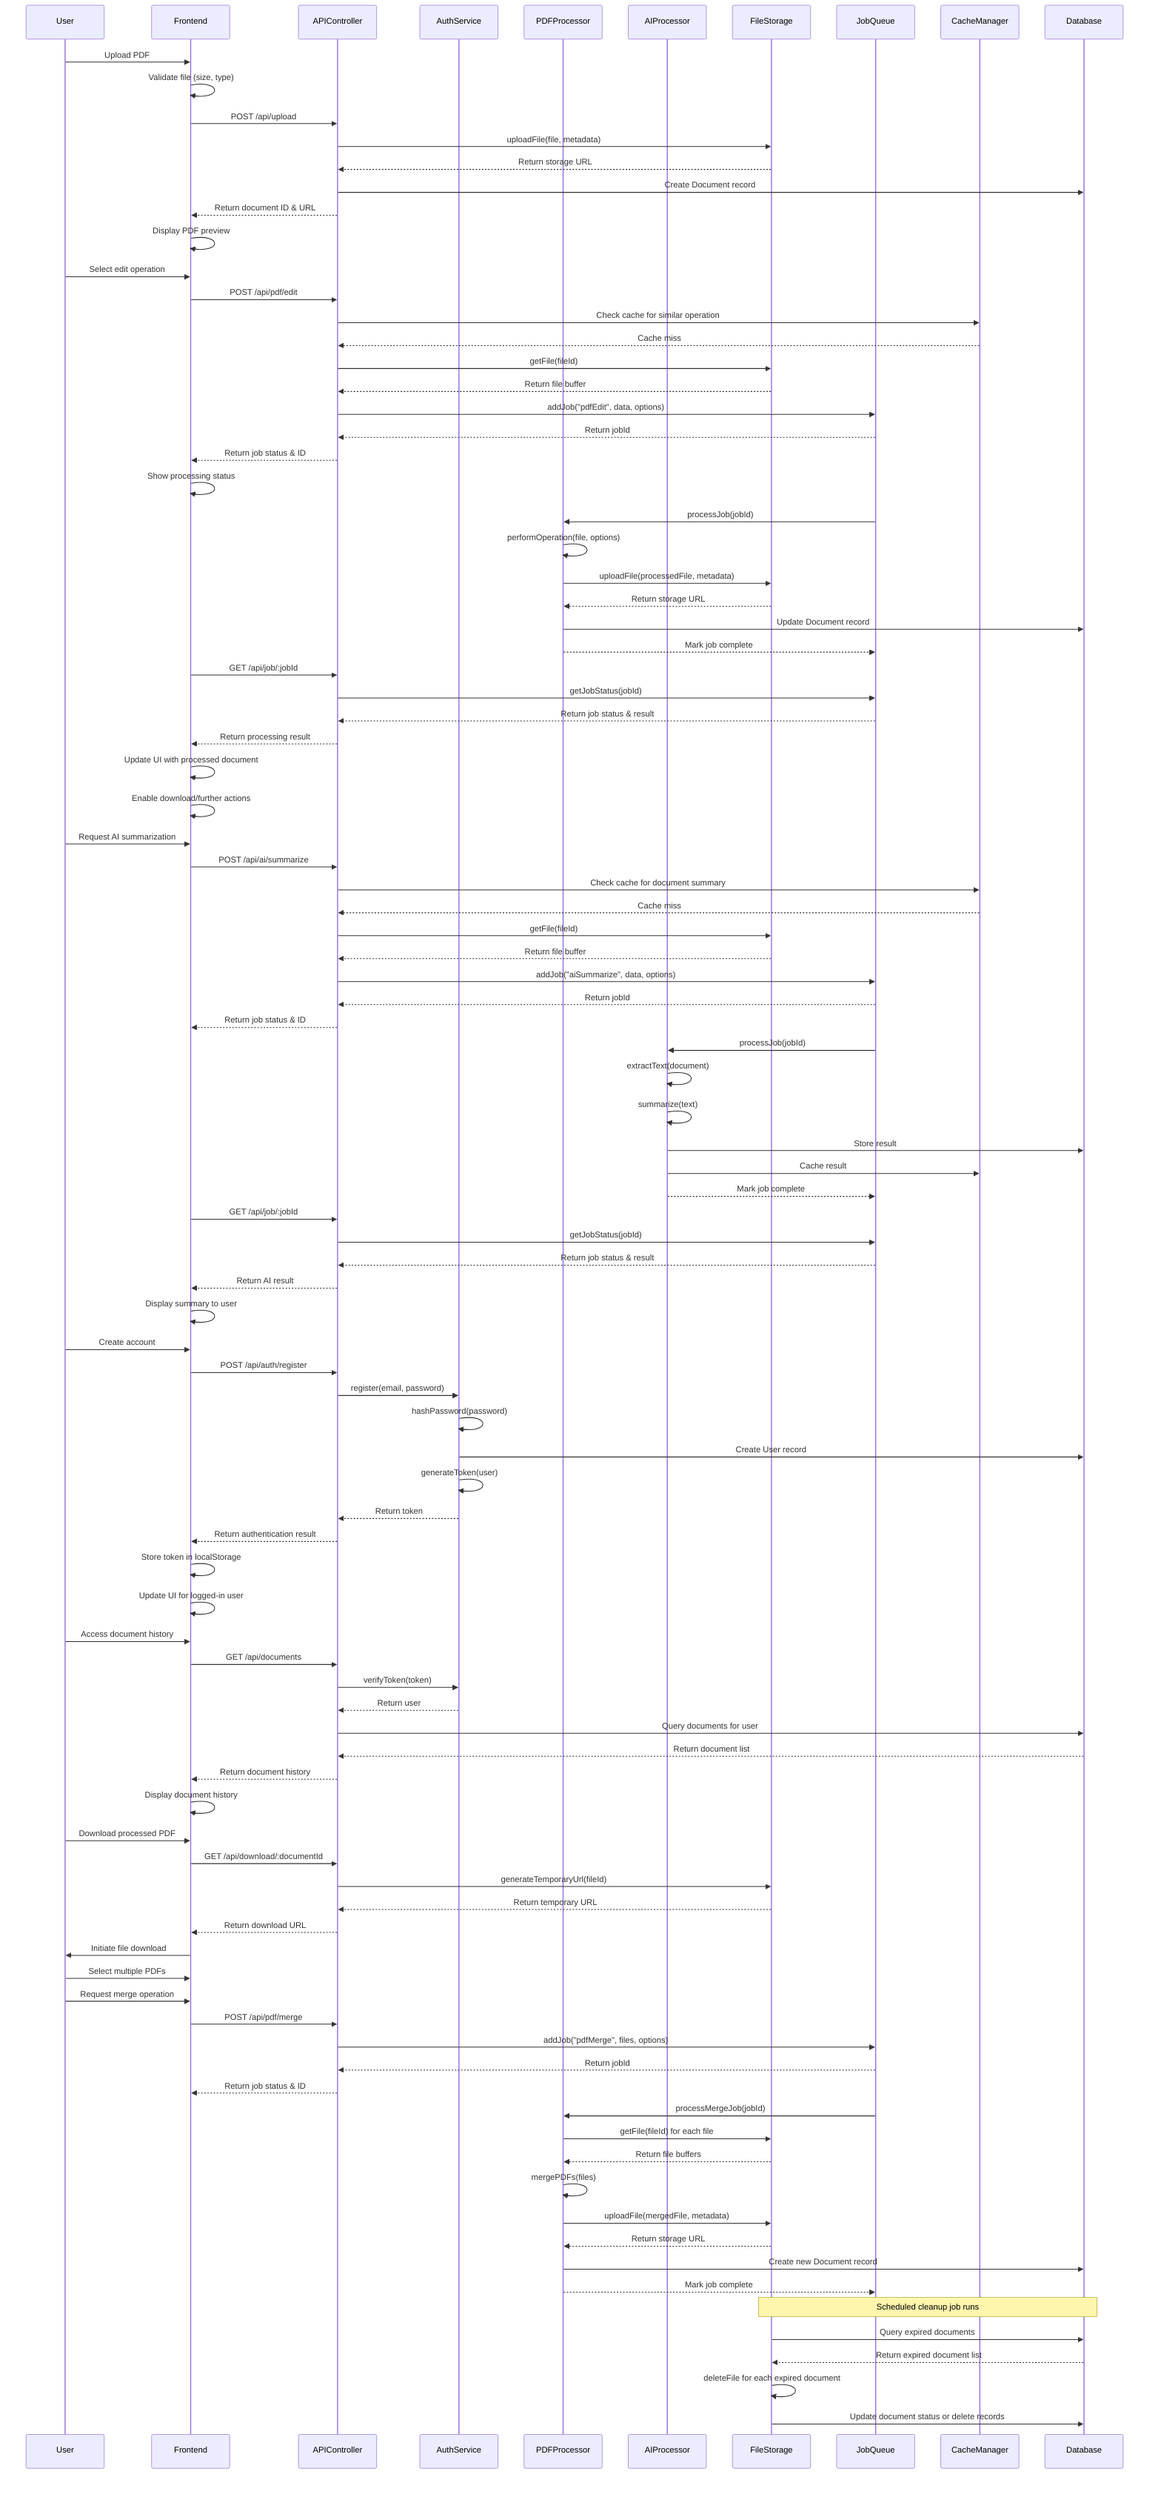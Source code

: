sequenceDiagram
    participant User
    participant FE as Frontend
    participant API as APIController
    participant Auth as AuthService
    participant PP as PDFProcessor
    participant AI as AIProcessor
    participant FS as FileStorage
    participant JQ as JobQueue
    participant CM as CacheManager
    participant DB as Database

    %% PDF Upload and Processing Flow
    User->>FE: Upload PDF
    FE->>FE: Validate file (size, type)
    FE->>API: POST /api/upload
    API->>FS: uploadFile(file, metadata)
    FS-->>API: Return storage URL
    API->>DB: Create Document record
    API-->>FE: Return document ID & URL
    FE->>FE: Display PDF preview
    
    %% PDF Editing Flow
    User->>FE: Select edit operation
    FE->>API: POST /api/pdf/edit
    API->>CM: Check cache for similar operation
    CM-->>API: Cache miss
    API->>FS: getFile(fileId)
    FS-->>API: Return file buffer
    API->>JQ: addJob("pdfEdit", data, options)
    JQ-->>API: Return jobId
    API-->>FE: Return job status & ID
    FE->>FE: Show processing status
    
    %% Job Processing
    JQ->>PP: processJob(jobId)
    PP->>PP: performOperation(file, options)
    PP->>FS: uploadFile(processedFile, metadata)
    FS-->>PP: Return storage URL
    PP->>DB: Update Document record
    PP-->>JQ: Mark job complete
    
    %% Get Processing Result
    FE->>API: GET /api/job/:jobId
    API->>JQ: getJobStatus(jobId)
    JQ-->>API: Return job status & result
    API-->>FE: Return processing result
    FE->>FE: Update UI with processed document
    FE->>FE: Enable download/further actions
    
    %% AI Processing Flow
    User->>FE: Request AI summarization
    FE->>API: POST /api/ai/summarize
    API->>CM: Check cache for document summary
    CM-->>API: Cache miss
    API->>FS: getFile(fileId)
    FS-->>API: Return file buffer
    API->>JQ: addJob("aiSummarize", data, options)
    JQ-->>API: Return jobId
    API-->>FE: Return job status & ID
    
    %% AI Job Processing
    JQ->>AI: processJob(jobId)
    AI->>AI: extractText(document)
    AI->>AI: summarize(text)
    AI->>DB: Store result
    AI->>CM: Cache result
    AI-->>JQ: Mark job complete
    
    %% Get AI Result
    FE->>API: GET /api/job/:jobId
    API->>JQ: getJobStatus(jobId)
    JQ-->>API: Return job status & result
    API-->>FE: Return AI result
    FE->>FE: Display summary to user
    
    %% Optional User Registration
    User->>FE: Create account
    FE->>API: POST /api/auth/register
    API->>Auth: register(email, password)
    Auth->>Auth: hashPassword(password)
    Auth->>DB: Create User record
    Auth->>Auth: generateToken(user)
    Auth-->>API: Return token
    API-->>FE: Return authentication result
    FE->>FE: Store token in localStorage
    FE->>FE: Update UI for logged-in user
    
    %% Document History for Registered User
    User->>FE: Access document history
    FE->>API: GET /api/documents
    API->>Auth: verifyToken(token)
    Auth-->>API: Return user
    API->>DB: Query documents for user
    DB-->>API: Return document list
    API-->>FE: Return document history
    FE->>FE: Display document history
    
    %% PDF Download Flow
    User->>FE: Download processed PDF
    FE->>API: GET /api/download/:documentId
    API->>FS: generateTemporaryUrl(fileId)
    FS-->>API: Return temporary URL
    API-->>FE: Return download URL
    FE->>User: Initiate file download
    
    %% Multiple File Operation (Merge PDFs)
    User->>FE: Select multiple PDFs
    User->>FE: Request merge operation
    FE->>API: POST /api/pdf/merge
    API->>JQ: addJob("pdfMerge", files, options)
    JQ-->>API: Return jobId
    API-->>FE: Return job status & ID
    JQ->>PP: processMergeJob(jobId)
    PP->>FS: getFile(fileId) for each file
    FS-->>PP: Return file buffers
    PP->>PP: mergePDFs(files)
    PP->>FS: uploadFile(mergedFile, metadata)
    FS-->>PP: Return storage URL
    PP->>DB: Create new Document record
    PP-->>JQ: Mark job complete
    
    %% Cleanup Process
    Note over FS,DB: Scheduled cleanup job runs
    FS->>DB: Query expired documents
    DB-->>FS: Return expired document list
    FS->>FS: deleteFile for each expired document
    FS->>DB: Update document status or delete records